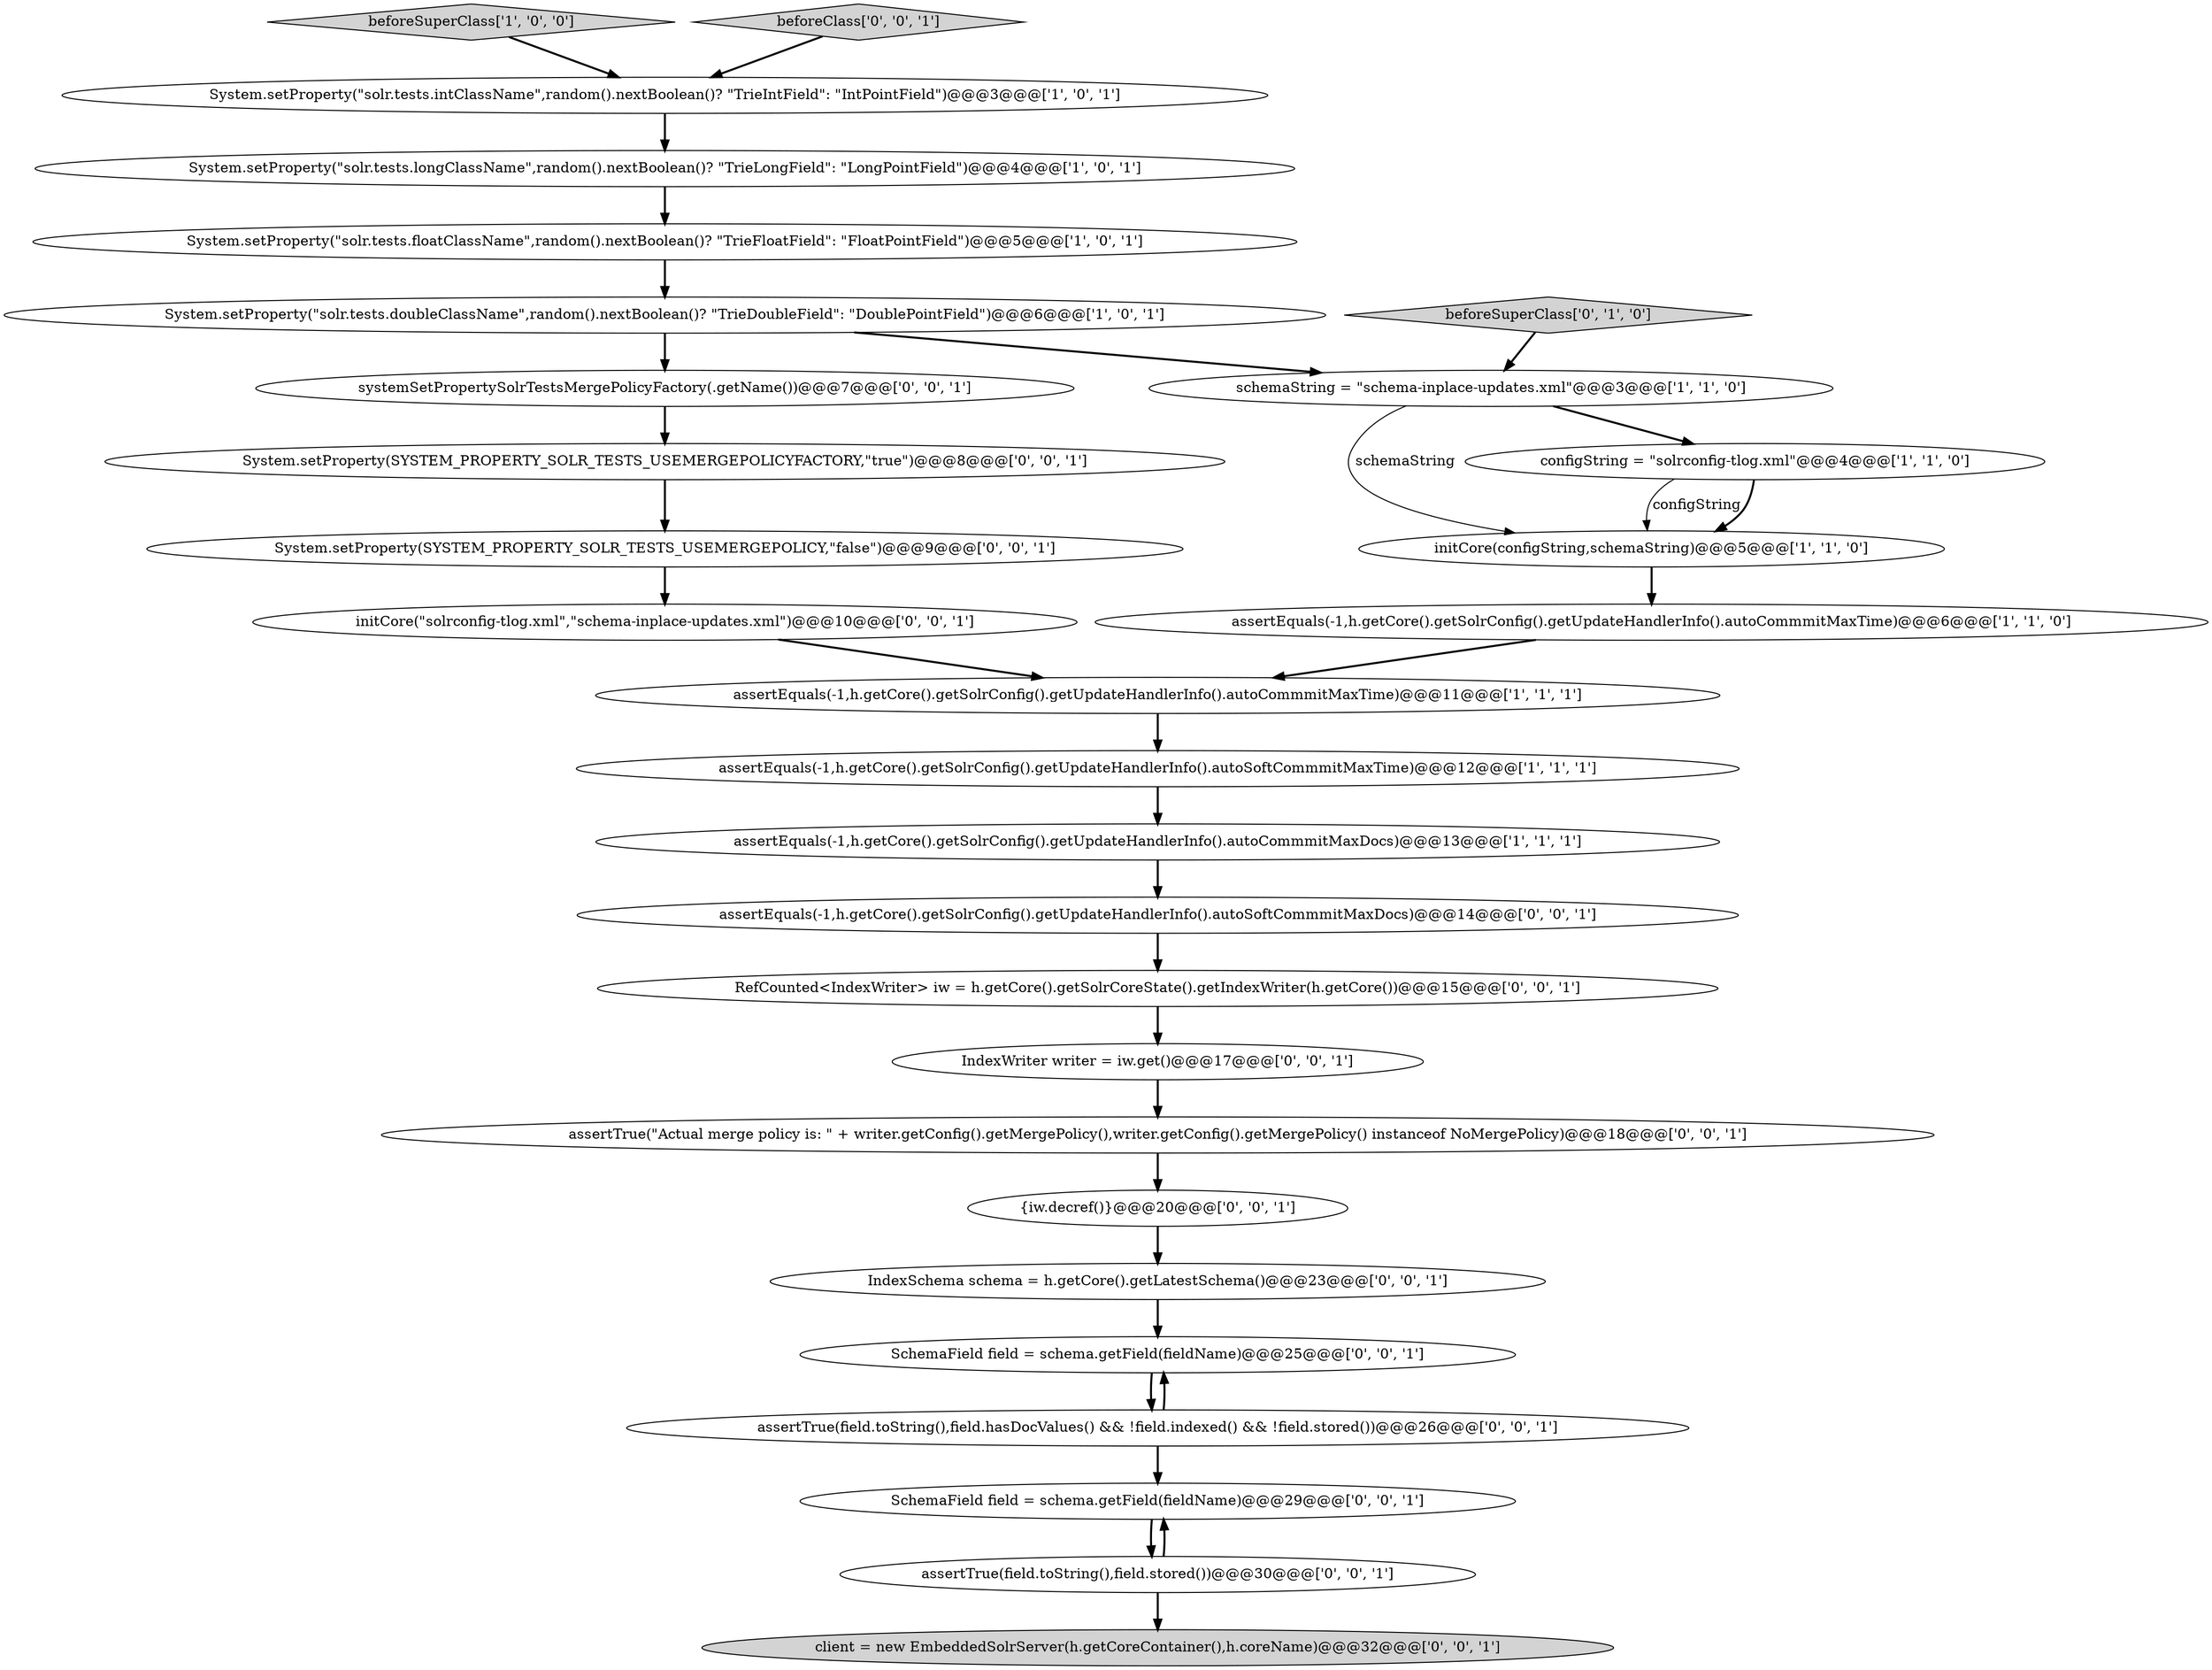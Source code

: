 digraph {
3 [style = filled, label = "assertEquals(-1,h.getCore().getSolrConfig().getUpdateHandlerInfo().autoCommmitMaxTime)@@@11@@@['1', '1', '1']", fillcolor = white, shape = ellipse image = "AAA0AAABBB1BBB"];
8 [style = filled, label = "assertEquals(-1,h.getCore().getSolrConfig().getUpdateHandlerInfo().autoCommmitMaxTime)@@@6@@@['1', '1', '0']", fillcolor = white, shape = ellipse image = "AAA0AAABBB1BBB"];
4 [style = filled, label = "assertEquals(-1,h.getCore().getSolrConfig().getUpdateHandlerInfo().autoSoftCommmitMaxTime)@@@12@@@['1', '1', '1']", fillcolor = white, shape = ellipse image = "AAA0AAABBB1BBB"];
25 [style = filled, label = "{iw.decref()}@@@20@@@['0', '0', '1']", fillcolor = white, shape = ellipse image = "AAA0AAABBB3BBB"];
26 [style = filled, label = "IndexSchema schema = h.getCore().getLatestSchema()@@@23@@@['0', '0', '1']", fillcolor = white, shape = ellipse image = "AAA0AAABBB3BBB"];
16 [style = filled, label = "systemSetPropertySolrTestsMergePolicyFactory(.getName())@@@7@@@['0', '0', '1']", fillcolor = white, shape = ellipse image = "AAA0AAABBB3BBB"];
9 [style = filled, label = "beforeSuperClass['1', '0', '0']", fillcolor = lightgray, shape = diamond image = "AAA0AAABBB1BBB"];
2 [style = filled, label = "initCore(configString,schemaString)@@@5@@@['1', '1', '0']", fillcolor = white, shape = ellipse image = "AAA0AAABBB1BBB"];
17 [style = filled, label = "assertTrue(field.toString(),field.stored())@@@30@@@['0', '0', '1']", fillcolor = white, shape = ellipse image = "AAA0AAABBB3BBB"];
27 [style = filled, label = "SchemaField field = schema.getField(fieldName)@@@25@@@['0', '0', '1']", fillcolor = white, shape = ellipse image = "AAA0AAABBB3BBB"];
22 [style = filled, label = "initCore(\"solrconfig-tlog.xml\",\"schema-inplace-updates.xml\")@@@10@@@['0', '0', '1']", fillcolor = white, shape = ellipse image = "AAA0AAABBB3BBB"];
21 [style = filled, label = "client = new EmbeddedSolrServer(h.getCoreContainer(),h.coreName)@@@32@@@['0', '0', '1']", fillcolor = lightgray, shape = ellipse image = "AAA0AAABBB3BBB"];
10 [style = filled, label = "assertEquals(-1,h.getCore().getSolrConfig().getUpdateHandlerInfo().autoCommmitMaxDocs)@@@13@@@['1', '1', '1']", fillcolor = white, shape = ellipse image = "AAA0AAABBB1BBB"];
18 [style = filled, label = "assertTrue(\"Actual merge policy is: \" + writer.getConfig().getMergePolicy(),writer.getConfig().getMergePolicy() instanceof NoMergePolicy)@@@18@@@['0', '0', '1']", fillcolor = white, shape = ellipse image = "AAA0AAABBB3BBB"];
19 [style = filled, label = "beforeClass['0', '0', '1']", fillcolor = lightgray, shape = diamond image = "AAA0AAABBB3BBB"];
0 [style = filled, label = "System.setProperty(\"solr.tests.floatClassName\",random().nextBoolean()? \"TrieFloatField\": \"FloatPointField\")@@@5@@@['1', '0', '1']", fillcolor = white, shape = ellipse image = "AAA0AAABBB1BBB"];
14 [style = filled, label = "assertTrue(field.toString(),field.hasDocValues() && !field.indexed() && !field.stored())@@@26@@@['0', '0', '1']", fillcolor = white, shape = ellipse image = "AAA0AAABBB3BBB"];
1 [style = filled, label = "schemaString = \"schema-inplace-updates.xml\"@@@3@@@['1', '1', '0']", fillcolor = white, shape = ellipse image = "AAA0AAABBB1BBB"];
5 [style = filled, label = "System.setProperty(\"solr.tests.doubleClassName\",random().nextBoolean()? \"TrieDoubleField\": \"DoublePointField\")@@@6@@@['1', '0', '1']", fillcolor = white, shape = ellipse image = "AAA0AAABBB1BBB"];
6 [style = filled, label = "System.setProperty(\"solr.tests.intClassName\",random().nextBoolean()? \"TrieIntField\": \"IntPointField\")@@@3@@@['1', '0', '1']", fillcolor = white, shape = ellipse image = "AAA0AAABBB1BBB"];
24 [style = filled, label = "assertEquals(-1,h.getCore().getSolrConfig().getUpdateHandlerInfo().autoSoftCommmitMaxDocs)@@@14@@@['0', '0', '1']", fillcolor = white, shape = ellipse image = "AAA0AAABBB3BBB"];
7 [style = filled, label = "configString = \"solrconfig-tlog.xml\"@@@4@@@['1', '1', '0']", fillcolor = white, shape = ellipse image = "AAA0AAABBB1BBB"];
20 [style = filled, label = "IndexWriter writer = iw.get()@@@17@@@['0', '0', '1']", fillcolor = white, shape = ellipse image = "AAA0AAABBB3BBB"];
28 [style = filled, label = "RefCounted<IndexWriter> iw = h.getCore().getSolrCoreState().getIndexWriter(h.getCore())@@@15@@@['0', '0', '1']", fillcolor = white, shape = ellipse image = "AAA0AAABBB3BBB"];
12 [style = filled, label = "beforeSuperClass['0', '1', '0']", fillcolor = lightgray, shape = diamond image = "AAA0AAABBB2BBB"];
23 [style = filled, label = "System.setProperty(SYSTEM_PROPERTY_SOLR_TESTS_USEMERGEPOLICY,\"false\")@@@9@@@['0', '0', '1']", fillcolor = white, shape = ellipse image = "AAA0AAABBB3BBB"];
15 [style = filled, label = "SchemaField field = schema.getField(fieldName)@@@29@@@['0', '0', '1']", fillcolor = white, shape = ellipse image = "AAA0AAABBB3BBB"];
13 [style = filled, label = "System.setProperty(SYSTEM_PROPERTY_SOLR_TESTS_USEMERGEPOLICYFACTORY,\"true\")@@@8@@@['0', '0', '1']", fillcolor = white, shape = ellipse image = "AAA0AAABBB3BBB"];
11 [style = filled, label = "System.setProperty(\"solr.tests.longClassName\",random().nextBoolean()? \"TrieLongField\": \"LongPointField\")@@@4@@@['1', '0', '1']", fillcolor = white, shape = ellipse image = "AAA0AAABBB1BBB"];
14->27 [style = bold, label=""];
23->22 [style = bold, label=""];
27->14 [style = bold, label=""];
19->6 [style = bold, label=""];
10->24 [style = bold, label=""];
17->21 [style = bold, label=""];
28->20 [style = bold, label=""];
20->18 [style = bold, label=""];
11->0 [style = bold, label=""];
6->11 [style = bold, label=""];
22->3 [style = bold, label=""];
13->23 [style = bold, label=""];
5->1 [style = bold, label=""];
25->26 [style = bold, label=""];
15->17 [style = bold, label=""];
1->2 [style = solid, label="schemaString"];
12->1 [style = bold, label=""];
18->25 [style = bold, label=""];
16->13 [style = bold, label=""];
26->27 [style = bold, label=""];
8->3 [style = bold, label=""];
2->8 [style = bold, label=""];
9->6 [style = bold, label=""];
17->15 [style = bold, label=""];
4->10 [style = bold, label=""];
7->2 [style = solid, label="configString"];
1->7 [style = bold, label=""];
0->5 [style = bold, label=""];
24->28 [style = bold, label=""];
14->15 [style = bold, label=""];
5->16 [style = bold, label=""];
3->4 [style = bold, label=""];
7->2 [style = bold, label=""];
}
